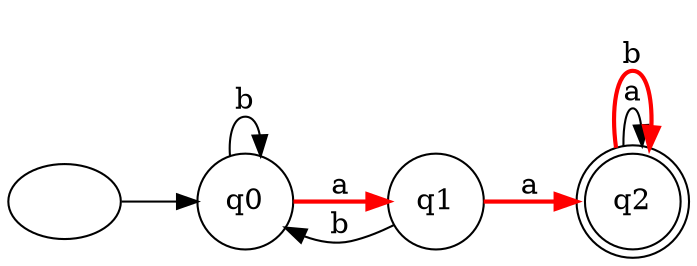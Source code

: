 digraph DFA {
  rankdir=LR;
  "" -> q0;
  q0 [shape=circle];
  q1 [shape=circle];
  q2 [shape=doublecircle];
  q0 -> q1 [label=a, color=red, penwidth=2];
  q0 -> q0 [label=b];
  q1 -> q2 [label=a, color=red, penwidth=2];
  q1 -> q0 [label=b];
  q2 -> q2 [label=a];
  q2 -> q2 [label=b, color=red, penwidth=2];
}